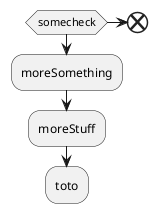 {
  "sha1": "o76a2i2qmmxdsbep5vxgu41n0y8r8vy",
  "insertion": {
    "when": "2024-06-04T17:28:39.458Z",
    "url": "https://github.com/plantuml/plantuml/issues/166",
    "user": "plantuml@gmail.com"
  }
}
@startuml
if (somecheck) then
    :moreSomething;
    :moreStuff;
else
    end
endif
:toto;
@enduml
